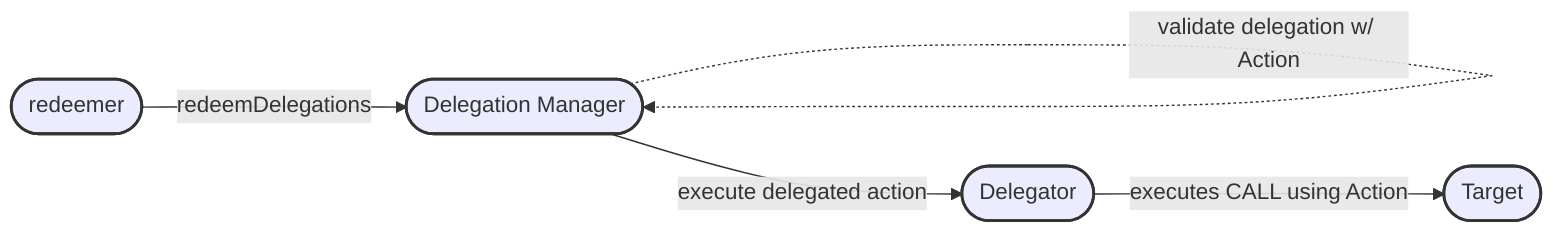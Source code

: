 flowchart LR
    redeemer(["redeemer"]) --"redeemDelegations"--> Delegation_Manager(["Delegation Manager"])
    Delegation_Manager -.->|validate delegation w/ Action| Delegation_Manager
    Delegation_Manager --"execute delegated action"--> Delegator(["Delegator"])
    Delegator --"executes CALL using Action"--> Target(["Target"])
    classDef action stroke:#333,stroke-width:2px,stroke-dasharray: 5, 5;
    classDef entity fill:#af,stroke:#333,stroke-width:2px;
    class redeemer,Delegator,Delegation_Manager,Target entity;